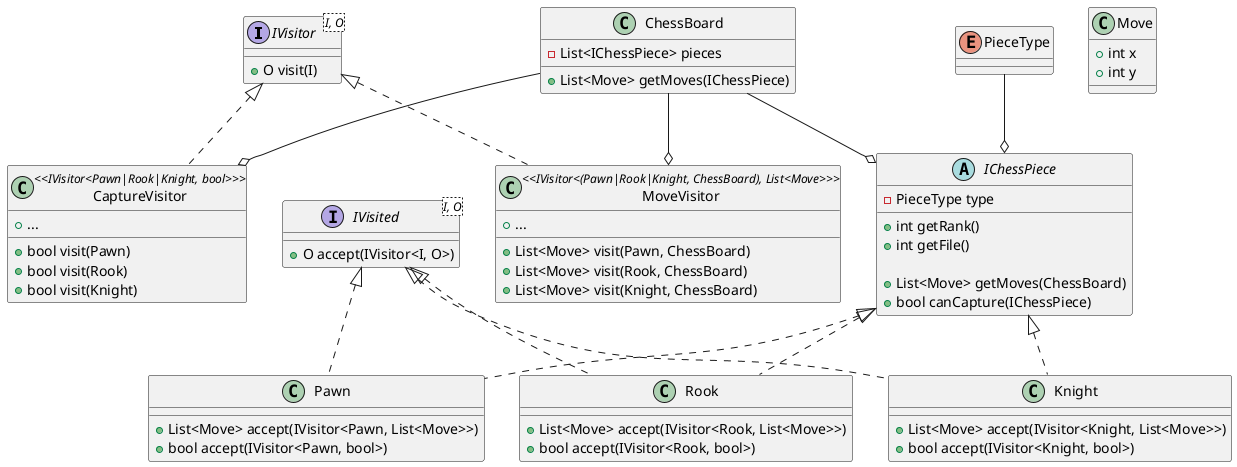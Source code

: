 @startuml visitor

interface IVisitor<I, O> {
    +O visit(I)
}
interface IVisited<I, O> {
    +O accept(IVisitor<I, O>)
}

class Move {
  +int x
  +int y
}

class ChessBoard {
  +List<Move> getMoves(IChessPiece)
  -List<IChessPiece> pieces
}
' ChessBoard --o Move
ChessBoard --o IChessPiece
ChessBoard --o CaptureVisitor
ChessBoard --o MoveVisitor

class MoveVisitor <<IVisitor<(Pawn|Rook|Knight, ChessBoard), List<Move>>>> implements IVisitor {
  +List<Move> visit(Pawn, ChessBoard)
  +List<Move> visit(Rook, ChessBoard)
  +List<Move> visit(Knight, ChessBoard)
  +...
}
class CaptureVisitor <<IVisitor<Pawn|Rook|Knight, bool>>> implements IVisitor {
  +bool visit(Pawn)
  +bool visit(Rook)
  +bool visit(Knight)
  +...
}

enum PieceType

' implements both required IVisited interfaces
abstract IChessPiece {
  +int getRank()
  +int getFile()

  +List<Move> getMoves(ChessBoard)
  +bool canCapture(IChessPiece)

  -PieceType type
}

PieceType --o IChessPiece

class Pawn implements IChessPiece, IVisited {
  +List<Move> accept(IVisitor<Pawn, List<Move>>)
  +bool accept(IVisitor<Pawn, bool>)
}
class Rook implements IChessPiece, IVisited {
  +List<Move> accept(IVisitor<Rook, List<Move>>)
  +bool accept(IVisitor<Rook, bool>)
}
class Knight implements IChessPiece, IVisited {
  +List<Move> accept(IVisitor<Knight, List<Move>>)
  +bool accept(IVisitor<Knight, bool>)
}

@enduml